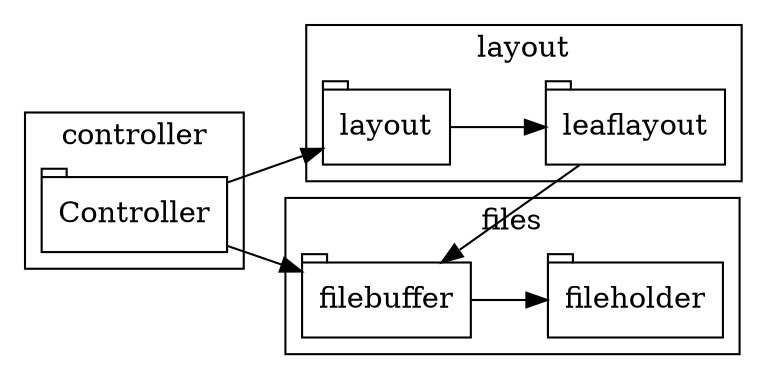 digraph{
  node[shape=tab]
  rankdir=LR
  subgraph clustercontroller{
    label=controller
    rank=same
    Controller
  }

  subgraph clusterlayout{
    label=layout
    rank=same
    layout
    leaflayout
  }

  subgraph clusterfiles{
    label=files
    filebuffer
    fileholder
    filebuffer -> fileholder
  }

  Controller -> {layout, filebuffer}[weight=1000]
  layout -> leaflayout -> filebuffer

}
